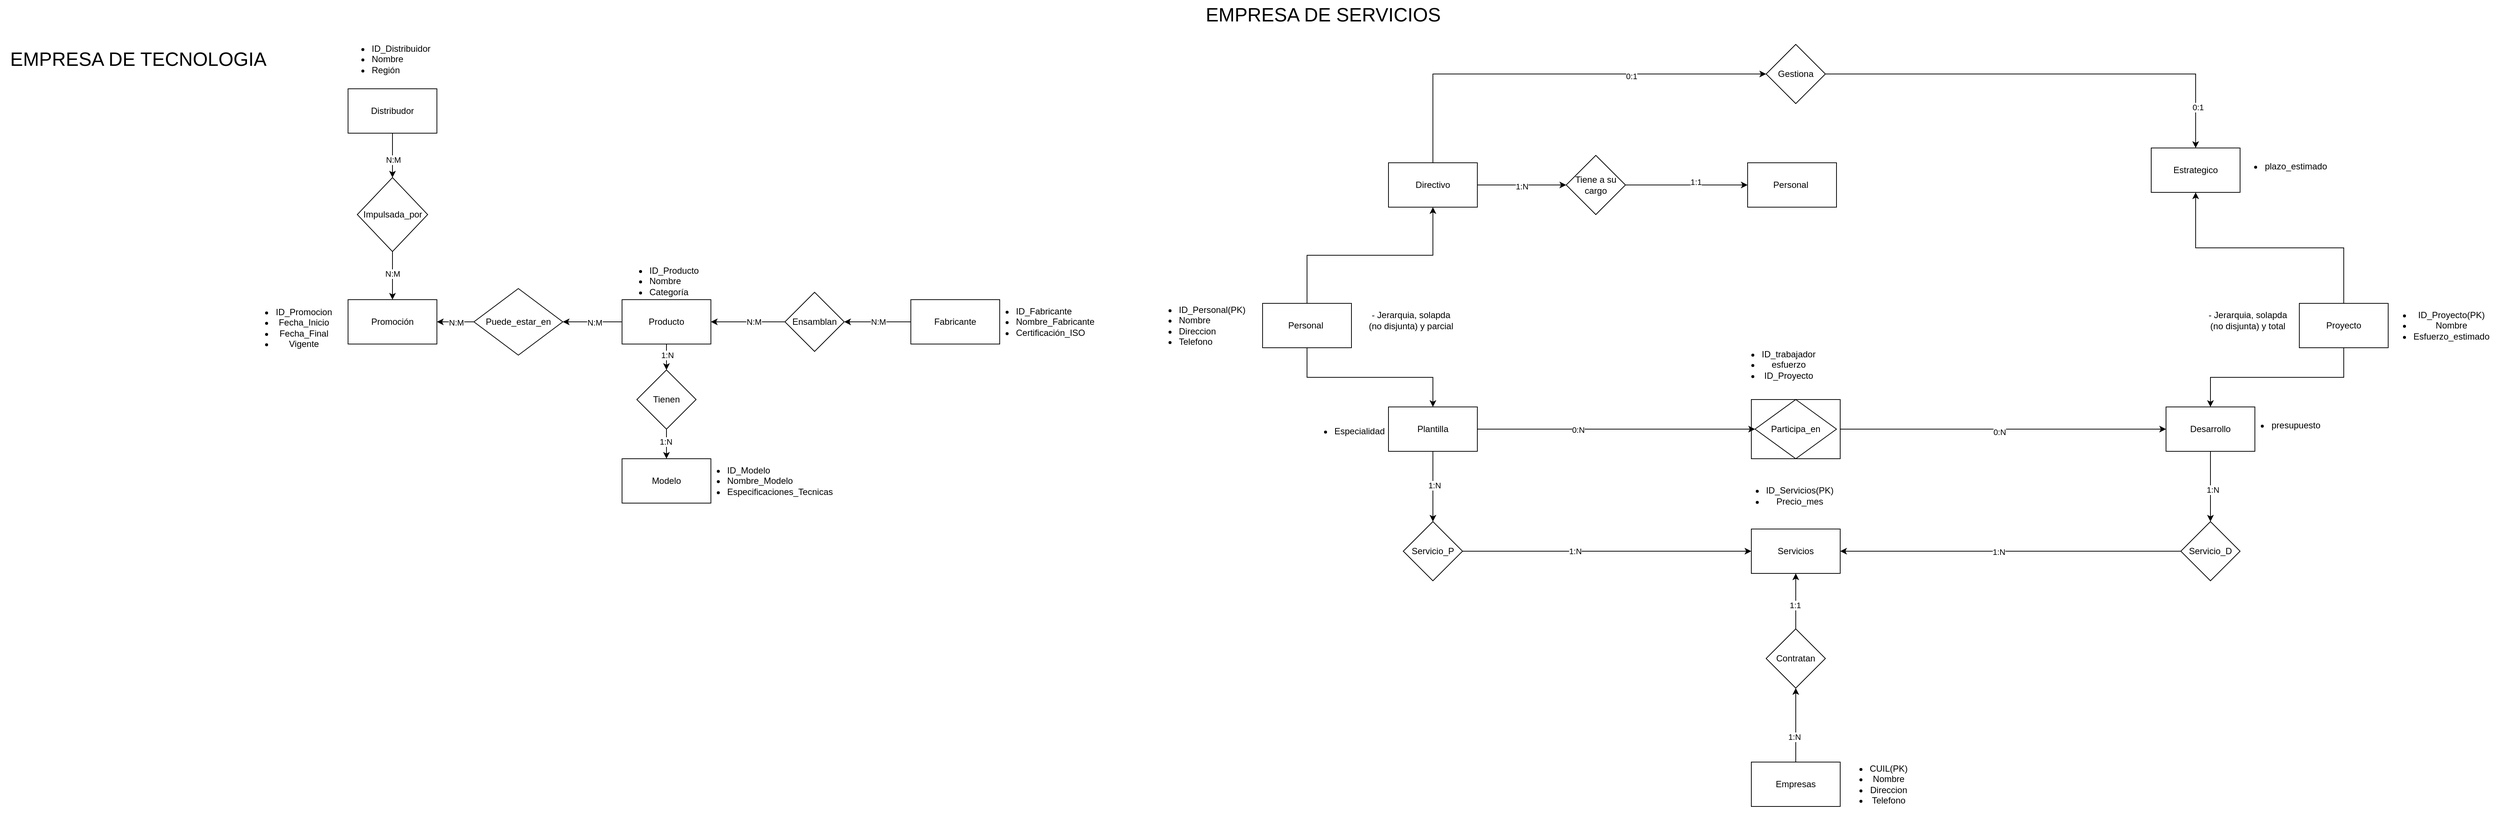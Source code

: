 <mxfile version="28.0.3">
  <diagram name="Página-1" id="m1e7Van6qy0bm5J_g41m">
    <mxGraphModel dx="2571" dy="946" grid="1" gridSize="10" guides="1" tooltips="1" connect="1" arrows="1" fold="1" page="1" pageScale="1" pageWidth="827" pageHeight="1169" math="0" shadow="0">
      <root>
        <mxCell id="0" />
        <mxCell id="1" parent="0" />
        <mxCell id="3cb6sZNOvw4URRTZMDJZ-5" value="Fabricante" style="rounded=0;whiteSpace=wrap;html=1;" parent="1" vertex="1">
          <mxGeometry x="560" y="455" width="120" height="60" as="geometry" />
        </mxCell>
        <mxCell id="3cb6sZNOvw4URRTZMDJZ-32" value="" style="edgeStyle=orthogonalEdgeStyle;rounded=0;orthogonalLoop=1;jettySize=auto;html=1;" parent="1" source="3cb6sZNOvw4URRTZMDJZ-6" target="3cb6sZNOvw4URRTZMDJZ-28" edge="1">
          <mxGeometry relative="1" as="geometry" />
        </mxCell>
        <mxCell id="3cb6sZNOvw4URRTZMDJZ-54" value="N:M" style="edgeLabel;html=1;align=center;verticalAlign=middle;resizable=0;points=[];" parent="3cb6sZNOvw4URRTZMDJZ-32" vertex="1" connectable="0">
          <mxGeometry x="-0.16" relative="1" as="geometry">
            <mxPoint as="offset" />
          </mxGeometry>
        </mxCell>
        <mxCell id="3cb6sZNOvw4URRTZMDJZ-6" value="Ensamblan" style="rhombus;whiteSpace=wrap;html=1;" parent="1" vertex="1">
          <mxGeometry x="390" y="445" width="80" height="80" as="geometry" />
        </mxCell>
        <mxCell id="3cb6sZNOvw4URRTZMDJZ-12" value="" style="endArrow=classic;html=1;rounded=0;entryX=1;entryY=0.5;entryDx=0;entryDy=0;exitX=0;exitY=0.5;exitDx=0;exitDy=0;edgeStyle=orthogonalEdgeStyle;" parent="1" source="3cb6sZNOvw4URRTZMDJZ-5" target="3cb6sZNOvw4URRTZMDJZ-6" edge="1">
          <mxGeometry width="50" height="50" relative="1" as="geometry">
            <mxPoint x="589" y="480" as="sourcePoint" />
            <mxPoint x="509" y="480" as="targetPoint" />
          </mxGeometry>
        </mxCell>
        <mxCell id="3cb6sZNOvw4URRTZMDJZ-18" value="N:M" style="edgeLabel;html=1;align=center;verticalAlign=middle;resizable=0;points=[];" parent="3cb6sZNOvw4URRTZMDJZ-12" vertex="1" connectable="0">
          <mxGeometry x="0.05" relative="1" as="geometry">
            <mxPoint x="3" as="offset" />
          </mxGeometry>
        </mxCell>
        <mxCell id="3cb6sZNOvw4URRTZMDJZ-24" value="" style="edgeStyle=orthogonalEdgeStyle;rounded=0;orthogonalLoop=1;jettySize=auto;html=1;" parent="1" source="3cb6sZNOvw4URRTZMDJZ-19" target="3cb6sZNOvw4URRTZMDJZ-23" edge="1">
          <mxGeometry relative="1" as="geometry" />
        </mxCell>
        <mxCell id="3cb6sZNOvw4URRTZMDJZ-59" value="N:M" style="edgeLabel;html=1;align=center;verticalAlign=middle;resizable=0;points=[];" parent="3cb6sZNOvw4URRTZMDJZ-24" vertex="1" connectable="0">
          <mxGeometry x="-0.04" y="1" relative="1" as="geometry">
            <mxPoint as="offset" />
          </mxGeometry>
        </mxCell>
        <mxCell id="3cb6sZNOvw4URRTZMDJZ-19" value="Puede_estar_en" style="rhombus;whiteSpace=wrap;html=1;" parent="1" vertex="1">
          <mxGeometry x="-30" y="440" width="120" height="90" as="geometry" />
        </mxCell>
        <mxCell id="3cb6sZNOvw4URRTZMDJZ-23" value="Promoción" style="whiteSpace=wrap;html=1;" parent="1" vertex="1">
          <mxGeometry x="-200" y="455" width="120" height="60" as="geometry" />
        </mxCell>
        <mxCell id="RxPfyWV3S4_mNvQoAL_f-59" style="edgeStyle=orthogonalEdgeStyle;rounded=0;orthogonalLoop=1;jettySize=auto;html=1;entryX=0.5;entryY=0;entryDx=0;entryDy=0;" parent="1" source="3cb6sZNOvw4URRTZMDJZ-27" target="3cb6sZNOvw4URRTZMDJZ-37" edge="1">
          <mxGeometry relative="1" as="geometry" />
        </mxCell>
        <mxCell id="RxPfyWV3S4_mNvQoAL_f-64" value="N:M" style="edgeLabel;html=1;align=center;verticalAlign=middle;resizable=0;points=[];" parent="RxPfyWV3S4_mNvQoAL_f-59" vertex="1" connectable="0">
          <mxGeometry x="0.18" y="1" relative="1" as="geometry">
            <mxPoint as="offset" />
          </mxGeometry>
        </mxCell>
        <mxCell id="3cb6sZNOvw4URRTZMDJZ-27" value="Distribudor" style="rounded=0;whiteSpace=wrap;html=1;" parent="1" vertex="1">
          <mxGeometry x="-200" y="170" width="120" height="60" as="geometry" />
        </mxCell>
        <mxCell id="3cb6sZNOvw4URRTZMDJZ-31" value="" style="edgeStyle=orthogonalEdgeStyle;rounded=0;orthogonalLoop=1;jettySize=auto;html=1;entryX=0.5;entryY=0;entryDx=0;entryDy=0;" parent="1" source="3cb6sZNOvw4URRTZMDJZ-28" target="3cb6sZNOvw4URRTZMDJZ-33" edge="1">
          <mxGeometry x="1" y="192" relative="1" as="geometry">
            <mxPoint x="230" y="595" as="targetPoint" />
            <mxPoint x="-2" y="30" as="offset" />
          </mxGeometry>
        </mxCell>
        <mxCell id="3cb6sZNOvw4URRTZMDJZ-64" value="1:N" style="edgeLabel;html=1;align=center;verticalAlign=middle;resizable=0;points=[];" parent="3cb6sZNOvw4URRTZMDJZ-31" vertex="1" connectable="0">
          <mxGeometry x="0.111" y="1" relative="1" as="geometry">
            <mxPoint as="offset" />
          </mxGeometry>
        </mxCell>
        <mxCell id="3cb6sZNOvw4URRTZMDJZ-36" value="" style="edgeStyle=orthogonalEdgeStyle;rounded=0;orthogonalLoop=1;jettySize=auto;html=1;" parent="1" source="3cb6sZNOvw4URRTZMDJZ-28" target="3cb6sZNOvw4URRTZMDJZ-19" edge="1">
          <mxGeometry relative="1" as="geometry" />
        </mxCell>
        <mxCell id="3cb6sZNOvw4URRTZMDJZ-58" value="N:M" style="edgeLabel;html=1;align=center;verticalAlign=middle;resizable=0;points=[];" parent="3cb6sZNOvw4URRTZMDJZ-36" vertex="1" connectable="0">
          <mxGeometry x="-0.075" y="1" relative="1" as="geometry">
            <mxPoint as="offset" />
          </mxGeometry>
        </mxCell>
        <mxCell id="3cb6sZNOvw4URRTZMDJZ-28" value="Producto" style="whiteSpace=wrap;html=1;" parent="1" vertex="1">
          <mxGeometry x="170" y="455" width="120" height="60" as="geometry" />
        </mxCell>
        <mxCell id="3cb6sZNOvw4URRTZMDJZ-35" value="" style="edgeStyle=orthogonalEdgeStyle;rounded=0;orthogonalLoop=1;jettySize=auto;html=1;" parent="1" source="3cb6sZNOvw4URRTZMDJZ-33" target="3cb6sZNOvw4URRTZMDJZ-34" edge="1">
          <mxGeometry relative="1" as="geometry" />
        </mxCell>
        <mxCell id="3cb6sZNOvw4URRTZMDJZ-69" value="1:N" style="edgeLabel;html=1;align=center;verticalAlign=middle;resizable=0;points=[];" parent="3cb6sZNOvw4URRTZMDJZ-35" vertex="1" connectable="0">
          <mxGeometry x="-0.15" y="-1" relative="1" as="geometry">
            <mxPoint as="offset" />
          </mxGeometry>
        </mxCell>
        <mxCell id="3cb6sZNOvw4URRTZMDJZ-33" value="Tienen" style="rhombus;whiteSpace=wrap;html=1;" parent="1" vertex="1">
          <mxGeometry x="190" y="550" width="80" height="80" as="geometry" />
        </mxCell>
        <mxCell id="3cb6sZNOvw4URRTZMDJZ-34" value="Modelo" style="whiteSpace=wrap;html=1;" parent="1" vertex="1">
          <mxGeometry x="170" y="670" width="120" height="60" as="geometry" />
        </mxCell>
        <mxCell id="RxPfyWV3S4_mNvQoAL_f-60" style="edgeStyle=orthogonalEdgeStyle;rounded=0;orthogonalLoop=1;jettySize=auto;html=1;exitX=0.5;exitY=1;exitDx=0;exitDy=0;entryX=0.5;entryY=0;entryDx=0;entryDy=0;" parent="1" source="3cb6sZNOvw4URRTZMDJZ-37" target="3cb6sZNOvw4URRTZMDJZ-23" edge="1">
          <mxGeometry relative="1" as="geometry" />
        </mxCell>
        <mxCell id="RxPfyWV3S4_mNvQoAL_f-65" value="N:M" style="edgeLabel;html=1;align=center;verticalAlign=middle;resizable=0;points=[];" parent="RxPfyWV3S4_mNvQoAL_f-60" vertex="1" connectable="0">
          <mxGeometry x="-0.092" relative="1" as="geometry">
            <mxPoint as="offset" />
          </mxGeometry>
        </mxCell>
        <mxCell id="3cb6sZNOvw4URRTZMDJZ-37" value="Impulsada_por" style="rhombus;whiteSpace=wrap;html=1;" parent="1" vertex="1">
          <mxGeometry x="-187.5" y="290" width="95" height="100" as="geometry" />
        </mxCell>
        <mxCell id="3cb6sZNOvw4URRTZMDJZ-44" value="&lt;ul&gt;&lt;li&gt;ID_Modelo&amp;nbsp;&lt;/li&gt;&lt;li&gt;Nombre_Modelo&lt;/li&gt;&lt;li&gt;Especificaciones_Tecnicas&lt;/li&gt;&lt;/ul&gt;" style="text;html=1;align=left;verticalAlign=middle;whiteSpace=wrap;rounded=0;" parent="1" vertex="1">
          <mxGeometry x="270" y="685" width="60" height="30" as="geometry" />
        </mxCell>
        <mxCell id="3cb6sZNOvw4URRTZMDJZ-48" value="&lt;ul&gt;&lt;li&gt;ID_Fabricante&lt;/li&gt;&lt;li&gt;Nombre_Fabricante&lt;/li&gt;&lt;li&gt;Certificación_ISO&lt;/li&gt;&lt;/ul&gt;" style="text;html=1;align=left;verticalAlign=middle;whiteSpace=wrap;rounded=0;" parent="1" vertex="1">
          <mxGeometry x="660" y="470" width="60" height="30" as="geometry" />
        </mxCell>
        <mxCell id="3cb6sZNOvw4URRTZMDJZ-50" value="&lt;ul&gt;&lt;li&gt;ID_Producto&lt;/li&gt;&lt;li&gt;Nombre&lt;/li&gt;&lt;li&gt;Categoría&lt;/li&gt;&lt;/ul&gt;" style="text;html=1;align=left;verticalAlign=middle;resizable=0;points=[];autosize=1;strokeColor=none;fillColor=none;" parent="1" vertex="1">
          <mxGeometry x="165" y="390" width="130" height="80" as="geometry" />
        </mxCell>
        <mxCell id="3cb6sZNOvw4URRTZMDJZ-52" value="&lt;ul&gt;&lt;li&gt;ID_Promocion&lt;/li&gt;&lt;li&gt;Fecha_Inicio&lt;/li&gt;&lt;li&gt;Fecha_Final&lt;/li&gt;&lt;li&gt;Vigente&lt;/li&gt;&lt;/ul&gt;" style="text;html=1;align=center;verticalAlign=middle;resizable=0;points=[];autosize=1;strokeColor=none;fillColor=none;" parent="1" vertex="1">
          <mxGeometry x="-350" y="443" width="140" height="100" as="geometry" />
        </mxCell>
        <mxCell id="3cb6sZNOvw4URRTZMDJZ-53" value="&lt;ul&gt;&lt;li&gt;ID_Distribuidor&lt;/li&gt;&lt;li&gt;Nombre&lt;/li&gt;&lt;li&gt;Región&lt;/li&gt;&lt;/ul&gt;" style="text;html=1;align=left;verticalAlign=middle;resizable=0;points=[];autosize=1;strokeColor=none;fillColor=none;" parent="1" vertex="1">
          <mxGeometry x="-210" y="90" width="140" height="80" as="geometry" />
        </mxCell>
        <mxCell id="14Edlrp8t2BX-L2ckEcl-1" value="&lt;font style=&quot;font-size: 26px;&quot;&gt;EMPRESA DE TECNOLOGIA&amp;nbsp;&lt;/font&gt;" style="text;html=1;align=center;verticalAlign=middle;resizable=0;points=[];autosize=1;strokeColor=none;fillColor=none;" vertex="1" parent="1">
          <mxGeometry x="-670" y="110" width="380" height="40" as="geometry" />
        </mxCell>
        <mxCell id="14Edlrp8t2BX-L2ckEcl-3" value="" style="rounded=0;whiteSpace=wrap;html=1;" vertex="1" parent="1">
          <mxGeometry x="1695" y="590" width="120" height="80" as="geometry" />
        </mxCell>
        <mxCell id="14Edlrp8t2BX-L2ckEcl-4" value="" style="edgeStyle=orthogonalEdgeStyle;rounded=0;orthogonalLoop=1;jettySize=auto;html=1;exitX=0.5;exitY=0;exitDx=0;exitDy=0;" edge="1" parent="1" source="14Edlrp8t2BX-L2ckEcl-6" target="14Edlrp8t2BX-L2ckEcl-15">
          <mxGeometry relative="1" as="geometry" />
        </mxCell>
        <mxCell id="14Edlrp8t2BX-L2ckEcl-5" value="" style="edgeStyle=orthogonalEdgeStyle;rounded=0;orthogonalLoop=1;jettySize=auto;html=1;exitX=0.5;exitY=1;exitDx=0;exitDy=0;" edge="1" parent="1" source="14Edlrp8t2BX-L2ckEcl-6" target="14Edlrp8t2BX-L2ckEcl-20">
          <mxGeometry relative="1" as="geometry" />
        </mxCell>
        <mxCell id="14Edlrp8t2BX-L2ckEcl-6" value="Personal&amp;nbsp;" style="rounded=0;whiteSpace=wrap;html=1;" vertex="1" parent="1">
          <mxGeometry x="1035" y="460" width="120" height="60" as="geometry" />
        </mxCell>
        <mxCell id="14Edlrp8t2BX-L2ckEcl-7" value="" style="edgeStyle=orthogonalEdgeStyle;rounded=0;orthogonalLoop=1;jettySize=auto;html=1;exitX=0.5;exitY=0;exitDx=0;exitDy=0;entryX=0.5;entryY=1;entryDx=0;entryDy=0;" edge="1" parent="1" source="14Edlrp8t2BX-L2ckEcl-9" target="14Edlrp8t2BX-L2ckEcl-31">
          <mxGeometry relative="1" as="geometry" />
        </mxCell>
        <mxCell id="14Edlrp8t2BX-L2ckEcl-8" style="edgeStyle=orthogonalEdgeStyle;rounded=0;orthogonalLoop=1;jettySize=auto;html=1;entryX=0.5;entryY=0;entryDx=0;entryDy=0;exitX=0.5;exitY=1;exitDx=0;exitDy=0;" edge="1" parent="1" source="14Edlrp8t2BX-L2ckEcl-9" target="14Edlrp8t2BX-L2ckEcl-30">
          <mxGeometry relative="1" as="geometry" />
        </mxCell>
        <mxCell id="14Edlrp8t2BX-L2ckEcl-9" value="Proyecto" style="rounded=0;whiteSpace=wrap;html=1;" vertex="1" parent="1">
          <mxGeometry x="2435" y="460" width="120" height="60" as="geometry" />
        </mxCell>
        <mxCell id="14Edlrp8t2BX-L2ckEcl-10" value="Servicios" style="rounded=0;whiteSpace=wrap;html=1;" vertex="1" parent="1">
          <mxGeometry x="1695" y="765" width="120" height="60" as="geometry" />
        </mxCell>
        <mxCell id="14Edlrp8t2BX-L2ckEcl-11" value="" style="edgeStyle=orthogonalEdgeStyle;rounded=0;orthogonalLoop=1;jettySize=auto;html=1;" edge="1" parent="1" source="14Edlrp8t2BX-L2ckEcl-15" target="14Edlrp8t2BX-L2ckEcl-21">
          <mxGeometry relative="1" as="geometry" />
        </mxCell>
        <mxCell id="14Edlrp8t2BX-L2ckEcl-12" value="1:N" style="edgeLabel;html=1;align=center;verticalAlign=middle;resizable=0;points=[];" vertex="1" connectable="0" parent="14Edlrp8t2BX-L2ckEcl-11">
          <mxGeometry x="-0.006" y="-2" relative="1" as="geometry">
            <mxPoint as="offset" />
          </mxGeometry>
        </mxCell>
        <mxCell id="14Edlrp8t2BX-L2ckEcl-13" style="edgeStyle=orthogonalEdgeStyle;rounded=0;orthogonalLoop=1;jettySize=auto;html=1;entryX=0;entryY=0.5;entryDx=0;entryDy=0;exitX=0.5;exitY=0;exitDx=0;exitDy=0;" edge="1" parent="1" source="14Edlrp8t2BX-L2ckEcl-15" target="14Edlrp8t2BX-L2ckEcl-34">
          <mxGeometry relative="1" as="geometry" />
        </mxCell>
        <mxCell id="14Edlrp8t2BX-L2ckEcl-14" value="0:1" style="edgeLabel;html=1;align=center;verticalAlign=middle;resizable=0;points=[];" vertex="1" connectable="0" parent="14Edlrp8t2BX-L2ckEcl-13">
          <mxGeometry x="0.362" y="-3" relative="1" as="geometry">
            <mxPoint as="offset" />
          </mxGeometry>
        </mxCell>
        <mxCell id="14Edlrp8t2BX-L2ckEcl-15" value="Directivo" style="rounded=0;whiteSpace=wrap;html=1;" vertex="1" parent="1">
          <mxGeometry x="1205" y="270" width="120" height="60" as="geometry" />
        </mxCell>
        <mxCell id="14Edlrp8t2BX-L2ckEcl-16" value="" style="edgeStyle=orthogonalEdgeStyle;rounded=0;orthogonalLoop=1;jettySize=auto;html=1;" edge="1" parent="1" source="14Edlrp8t2BX-L2ckEcl-20" target="14Edlrp8t2BX-L2ckEcl-37">
          <mxGeometry relative="1" as="geometry" />
        </mxCell>
        <mxCell id="14Edlrp8t2BX-L2ckEcl-17" value="0:N" style="edgeLabel;html=1;align=center;verticalAlign=middle;resizable=0;points=[];" vertex="1" connectable="0" parent="14Edlrp8t2BX-L2ckEcl-16">
          <mxGeometry x="-0.275" y="-1" relative="1" as="geometry">
            <mxPoint as="offset" />
          </mxGeometry>
        </mxCell>
        <mxCell id="14Edlrp8t2BX-L2ckEcl-18" value="" style="edgeStyle=orthogonalEdgeStyle;rounded=0;orthogonalLoop=1;jettySize=auto;html=1;exitX=0.5;exitY=1;exitDx=0;exitDy=0;" edge="1" parent="1" source="14Edlrp8t2BX-L2ckEcl-20" target="14Edlrp8t2BX-L2ckEcl-43">
          <mxGeometry relative="1" as="geometry" />
        </mxCell>
        <mxCell id="14Edlrp8t2BX-L2ckEcl-19" value="1:N" style="edgeLabel;html=1;align=center;verticalAlign=middle;resizable=0;points=[];" vertex="1" connectable="0" parent="14Edlrp8t2BX-L2ckEcl-18">
          <mxGeometry x="-0.035" y="2" relative="1" as="geometry">
            <mxPoint as="offset" />
          </mxGeometry>
        </mxCell>
        <mxCell id="14Edlrp8t2BX-L2ckEcl-20" value="Plantilla" style="rounded=0;whiteSpace=wrap;html=1;" vertex="1" parent="1">
          <mxGeometry x="1205" y="600" width="120" height="60" as="geometry" />
        </mxCell>
        <mxCell id="14Edlrp8t2BX-L2ckEcl-21" value="Tiene a su cargo" style="rhombus;whiteSpace=wrap;html=1;rounded=0;" vertex="1" parent="1">
          <mxGeometry x="1445" y="260" width="80" height="80" as="geometry" />
        </mxCell>
        <mxCell id="14Edlrp8t2BX-L2ckEcl-22" value="Personal&amp;nbsp;" style="rounded=0;whiteSpace=wrap;html=1;" vertex="1" parent="1">
          <mxGeometry x="1690" y="270" width="120" height="60" as="geometry" />
        </mxCell>
        <mxCell id="14Edlrp8t2BX-L2ckEcl-23" style="edgeStyle=orthogonalEdgeStyle;rounded=0;orthogonalLoop=1;jettySize=auto;html=1;entryX=0;entryY=0.5;entryDx=0;entryDy=0;entryPerimeter=0;" edge="1" parent="1" source="14Edlrp8t2BX-L2ckEcl-21" target="14Edlrp8t2BX-L2ckEcl-22">
          <mxGeometry relative="1" as="geometry">
            <mxPoint x="1635" y="300" as="targetPoint" />
          </mxGeometry>
        </mxCell>
        <mxCell id="14Edlrp8t2BX-L2ckEcl-24" value="1:1" style="edgeLabel;html=1;align=center;verticalAlign=middle;resizable=0;points=[];" vertex="1" connectable="0" parent="14Edlrp8t2BX-L2ckEcl-23">
          <mxGeometry x="0.2" y="4" relative="1" as="geometry">
            <mxPoint x="-4" as="offset" />
          </mxGeometry>
        </mxCell>
        <mxCell id="14Edlrp8t2BX-L2ckEcl-25" style="edgeStyle=orthogonalEdgeStyle;rounded=0;orthogonalLoop=1;jettySize=auto;html=1;entryX=0.5;entryY=1;entryDx=0;entryDy=0;" edge="1" parent="1" source="14Edlrp8t2BX-L2ckEcl-27" target="14Edlrp8t2BX-L2ckEcl-40">
          <mxGeometry relative="1" as="geometry" />
        </mxCell>
        <mxCell id="14Edlrp8t2BX-L2ckEcl-26" value="1:N" style="edgeLabel;html=1;align=center;verticalAlign=middle;resizable=0;points=[];" vertex="1" connectable="0" parent="14Edlrp8t2BX-L2ckEcl-25">
          <mxGeometry x="-0.32" y="2" relative="1" as="geometry">
            <mxPoint as="offset" />
          </mxGeometry>
        </mxCell>
        <mxCell id="14Edlrp8t2BX-L2ckEcl-27" value="Empresas" style="rounded=0;whiteSpace=wrap;html=1;" vertex="1" parent="1">
          <mxGeometry x="1695" y="1080" width="120" height="60" as="geometry" />
        </mxCell>
        <mxCell id="14Edlrp8t2BX-L2ckEcl-28" value="" style="edgeStyle=orthogonalEdgeStyle;rounded=0;orthogonalLoop=1;jettySize=auto;html=1;exitX=0.5;exitY=1;exitDx=0;exitDy=0;" edge="1" parent="1" source="14Edlrp8t2BX-L2ckEcl-30" target="14Edlrp8t2BX-L2ckEcl-44">
          <mxGeometry relative="1" as="geometry" />
        </mxCell>
        <mxCell id="14Edlrp8t2BX-L2ckEcl-29" value="1:N" style="edgeLabel;html=1;align=center;verticalAlign=middle;resizable=0;points=[];" vertex="1" connectable="0" parent="14Edlrp8t2BX-L2ckEcl-28">
          <mxGeometry x="0.086" y="3" relative="1" as="geometry">
            <mxPoint as="offset" />
          </mxGeometry>
        </mxCell>
        <mxCell id="14Edlrp8t2BX-L2ckEcl-30" value="Desarrollo" style="whiteSpace=wrap;html=1;rounded=0;" vertex="1" parent="1">
          <mxGeometry x="2255" y="600" width="120" height="60" as="geometry" />
        </mxCell>
        <mxCell id="14Edlrp8t2BX-L2ckEcl-31" value="Estrategico" style="rounded=0;whiteSpace=wrap;html=1;" vertex="1" parent="1">
          <mxGeometry x="2235" y="250" width="120" height="60" as="geometry" />
        </mxCell>
        <mxCell id="14Edlrp8t2BX-L2ckEcl-32" style="edgeStyle=orthogonalEdgeStyle;rounded=0;orthogonalLoop=1;jettySize=auto;html=1;entryX=0.5;entryY=0;entryDx=0;entryDy=0;" edge="1" parent="1" source="14Edlrp8t2BX-L2ckEcl-34" target="14Edlrp8t2BX-L2ckEcl-31">
          <mxGeometry relative="1" as="geometry" />
        </mxCell>
        <mxCell id="14Edlrp8t2BX-L2ckEcl-33" value="0:1" style="edgeLabel;html=1;align=center;verticalAlign=middle;resizable=0;points=[];" vertex="1" connectable="0" parent="14Edlrp8t2BX-L2ckEcl-32">
          <mxGeometry x="0.815" y="3" relative="1" as="geometry">
            <mxPoint as="offset" />
          </mxGeometry>
        </mxCell>
        <mxCell id="14Edlrp8t2BX-L2ckEcl-34" value="Gestiona" style="rhombus;whiteSpace=wrap;html=1;rounded=0;" vertex="1" parent="1">
          <mxGeometry x="1715" y="110" width="80" height="80" as="geometry" />
        </mxCell>
        <mxCell id="14Edlrp8t2BX-L2ckEcl-35" style="edgeStyle=orthogonalEdgeStyle;rounded=0;orthogonalLoop=1;jettySize=auto;html=1;entryX=0;entryY=0.5;entryDx=0;entryDy=0;exitX=1;exitY=0.5;exitDx=0;exitDy=0;" edge="1" parent="1" source="14Edlrp8t2BX-L2ckEcl-3" target="14Edlrp8t2BX-L2ckEcl-30">
          <mxGeometry relative="1" as="geometry" />
        </mxCell>
        <mxCell id="14Edlrp8t2BX-L2ckEcl-36" value="0:N" style="edgeLabel;html=1;align=center;verticalAlign=middle;resizable=0;points=[];" vertex="1" connectable="0" parent="14Edlrp8t2BX-L2ckEcl-35">
          <mxGeometry x="-0.025" y="-4" relative="1" as="geometry">
            <mxPoint as="offset" />
          </mxGeometry>
        </mxCell>
        <mxCell id="14Edlrp8t2BX-L2ckEcl-37" value="Participa_en" style="rhombus;whiteSpace=wrap;html=1;rounded=0;" vertex="1" parent="1">
          <mxGeometry x="1700" y="590" width="110" height="80" as="geometry" />
        </mxCell>
        <mxCell id="14Edlrp8t2BX-L2ckEcl-38" style="edgeStyle=orthogonalEdgeStyle;rounded=0;orthogonalLoop=1;jettySize=auto;html=1;entryX=0.5;entryY=1;entryDx=0;entryDy=0;" edge="1" parent="1" source="14Edlrp8t2BX-L2ckEcl-40" target="14Edlrp8t2BX-L2ckEcl-10">
          <mxGeometry relative="1" as="geometry" />
        </mxCell>
        <mxCell id="14Edlrp8t2BX-L2ckEcl-39" value="1:1" style="edgeLabel;html=1;align=center;verticalAlign=middle;resizable=0;points=[];" vertex="1" connectable="0" parent="14Edlrp8t2BX-L2ckEcl-38">
          <mxGeometry x="-0.147" y="1" relative="1" as="geometry">
            <mxPoint as="offset" />
          </mxGeometry>
        </mxCell>
        <mxCell id="14Edlrp8t2BX-L2ckEcl-40" value="Contratan" style="rhombus;whiteSpace=wrap;html=1;rounded=0;" vertex="1" parent="1">
          <mxGeometry x="1715" y="900" width="80" height="80" as="geometry" />
        </mxCell>
        <mxCell id="14Edlrp8t2BX-L2ckEcl-41" style="edgeStyle=orthogonalEdgeStyle;rounded=0;orthogonalLoop=1;jettySize=auto;html=1;entryX=0;entryY=0.5;entryDx=0;entryDy=0;" edge="1" parent="1" source="14Edlrp8t2BX-L2ckEcl-43" target="14Edlrp8t2BX-L2ckEcl-10">
          <mxGeometry relative="1" as="geometry">
            <mxPoint x="1705" y="780" as="targetPoint" />
          </mxGeometry>
        </mxCell>
        <mxCell id="14Edlrp8t2BX-L2ckEcl-42" value="1:N" style="edgeLabel;html=1;align=center;verticalAlign=middle;resizable=0;points=[];" vertex="1" connectable="0" parent="14Edlrp8t2BX-L2ckEcl-41">
          <mxGeometry x="-0.22" relative="1" as="geometry">
            <mxPoint as="offset" />
          </mxGeometry>
        </mxCell>
        <mxCell id="14Edlrp8t2BX-L2ckEcl-43" value="Servicio_P" style="rhombus;whiteSpace=wrap;html=1;rounded=0;" vertex="1" parent="1">
          <mxGeometry x="1225" y="755" width="80" height="80" as="geometry" />
        </mxCell>
        <mxCell id="14Edlrp8t2BX-L2ckEcl-44" value="Servicio_D" style="rhombus;whiteSpace=wrap;html=1;rounded=0;" vertex="1" parent="1">
          <mxGeometry x="2275" y="755" width="80" height="80" as="geometry" />
        </mxCell>
        <mxCell id="14Edlrp8t2BX-L2ckEcl-45" style="edgeStyle=orthogonalEdgeStyle;rounded=0;orthogonalLoop=1;jettySize=auto;html=1;" edge="1" parent="1" source="14Edlrp8t2BX-L2ckEcl-44" target="14Edlrp8t2BX-L2ckEcl-10">
          <mxGeometry relative="1" as="geometry">
            <mxPoint x="1826" y="795" as="targetPoint" />
          </mxGeometry>
        </mxCell>
        <mxCell id="14Edlrp8t2BX-L2ckEcl-46" value="1:N" style="edgeLabel;html=1;align=center;verticalAlign=middle;resizable=0;points=[];" vertex="1" connectable="0" parent="14Edlrp8t2BX-L2ckEcl-45">
          <mxGeometry x="0.072" y="1" relative="1" as="geometry">
            <mxPoint as="offset" />
          </mxGeometry>
        </mxCell>
        <mxCell id="14Edlrp8t2BX-L2ckEcl-47" value="- Jerarquia, solapda&lt;div&gt;(no disjunta) y total&lt;/div&gt;" style="text;html=1;align=center;verticalAlign=middle;resizable=0;points=[];autosize=1;strokeColor=none;fillColor=none;" vertex="1" parent="1">
          <mxGeometry x="2300" y="463" width="130" height="40" as="geometry" />
        </mxCell>
        <mxCell id="14Edlrp8t2BX-L2ckEcl-48" value="- Jerarquia, solapda&lt;div&gt;(no disjunta) y parcial&lt;/div&gt;" style="text;html=1;align=center;verticalAlign=middle;resizable=0;points=[];autosize=1;strokeColor=none;fillColor=none;" vertex="1" parent="1">
          <mxGeometry x="1165" y="463" width="140" height="40" as="geometry" />
        </mxCell>
        <mxCell id="14Edlrp8t2BX-L2ckEcl-49" value="&lt;ul&gt;&lt;li&gt;ID_Personal(PK)&lt;/li&gt;&lt;li style=&quot;&quot;&gt;Nombre&amp;nbsp;&lt;/li&gt;&lt;li&gt;Direccion&amp;nbsp;&lt;/li&gt;&lt;li&gt;Telefono&lt;/li&gt;&lt;/ul&gt;" style="text;html=1;align=left;verticalAlign=middle;resizable=0;points=[];autosize=1;strokeColor=none;fillColor=none;" vertex="1" parent="1">
          <mxGeometry x="880" y="440" width="150" height="100" as="geometry" />
        </mxCell>
        <mxCell id="14Edlrp8t2BX-L2ckEcl-50" value="&lt;ul&gt;&lt;li&gt;Especialidad&lt;/li&gt;&lt;/ul&gt;" style="text;html=1;align=left;verticalAlign=middle;resizable=0;points=[];autosize=1;strokeColor=none;fillColor=none;" vertex="1" parent="1">
          <mxGeometry x="1090" y="608" width="130" height="50" as="geometry" />
        </mxCell>
        <mxCell id="14Edlrp8t2BX-L2ckEcl-51" value="&lt;ul&gt;&lt;li&gt;ID_Proyecto(PK)&lt;/li&gt;&lt;li&gt;Nombre&lt;/li&gt;&lt;li&gt;Esfuerzo_estimado&lt;/li&gt;&lt;/ul&gt;" style="text;html=1;align=center;verticalAlign=middle;resizable=0;points=[];autosize=1;strokeColor=none;fillColor=none;" vertex="1" parent="1">
          <mxGeometry x="2535" y="450" width="170" height="80" as="geometry" />
        </mxCell>
        <mxCell id="14Edlrp8t2BX-L2ckEcl-52" value="&lt;ul&gt;&lt;li&gt;CUIL(PK)&lt;/li&gt;&lt;li&gt;Nombre&lt;/li&gt;&lt;li&gt;Direccion&lt;/li&gt;&lt;li&gt;Telefono&lt;/li&gt;&lt;/ul&gt;" style="text;html=1;align=center;verticalAlign=middle;resizable=0;points=[];autosize=1;strokeColor=none;fillColor=none;" vertex="1" parent="1">
          <mxGeometry x="1805" y="1060" width="110" height="100" as="geometry" />
        </mxCell>
        <mxCell id="14Edlrp8t2BX-L2ckEcl-53" value="&lt;div&gt;&lt;ul&gt;&lt;li&gt;plazo_estimado&lt;/li&gt;&lt;/ul&gt;&lt;/div&gt;" style="text;html=1;align=center;verticalAlign=middle;resizable=0;points=[];autosize=1;strokeColor=none;fillColor=none;" vertex="1" parent="1">
          <mxGeometry x="2335" y="250" width="150" height="50" as="geometry" />
        </mxCell>
        <mxCell id="14Edlrp8t2BX-L2ckEcl-54" value="&lt;ul&gt;&lt;li&gt;presupuesto&lt;/li&gt;&lt;/ul&gt;" style="text;html=1;align=center;verticalAlign=middle;resizable=0;points=[];autosize=1;strokeColor=none;fillColor=none;" vertex="1" parent="1">
          <mxGeometry x="2345" y="600" width="130" height="50" as="geometry" />
        </mxCell>
        <mxCell id="14Edlrp8t2BX-L2ckEcl-55" value="&lt;ul&gt;&lt;li&gt;ID_trabajador&lt;/li&gt;&lt;li&gt;esfuerzo&lt;/li&gt;&lt;li&gt;ID_Proyecto&lt;/li&gt;&lt;/ul&gt;" style="text;html=1;align=center;verticalAlign=middle;resizable=0;points=[];autosize=1;strokeColor=none;fillColor=none;" vertex="1" parent="1">
          <mxGeometry x="1655" y="503" width="140" height="80" as="geometry" />
        </mxCell>
        <mxCell id="14Edlrp8t2BX-L2ckEcl-56" value="&lt;ul&gt;&lt;li&gt;ID_Servicios(PK)&lt;/li&gt;&lt;li&gt;Precio_mes&lt;/li&gt;&lt;/ul&gt;" style="text;html=1;align=center;verticalAlign=middle;resizable=0;points=[];autosize=1;strokeColor=none;fillColor=none;" vertex="1" parent="1">
          <mxGeometry x="1665" y="685" width="150" height="70" as="geometry" />
        </mxCell>
        <mxCell id="14Edlrp8t2BX-L2ckEcl-58" value="&lt;span style=&quot;font-size: 26px;&quot;&gt;EMPRESA DE SERVICIOS&amp;nbsp;&lt;/span&gt;" style="text;html=1;align=center;verticalAlign=middle;resizable=0;points=[];autosize=1;strokeColor=none;fillColor=none;" vertex="1" parent="1">
          <mxGeometry x="945" y="50" width="350" height="40" as="geometry" />
        </mxCell>
      </root>
    </mxGraphModel>
  </diagram>
</mxfile>
